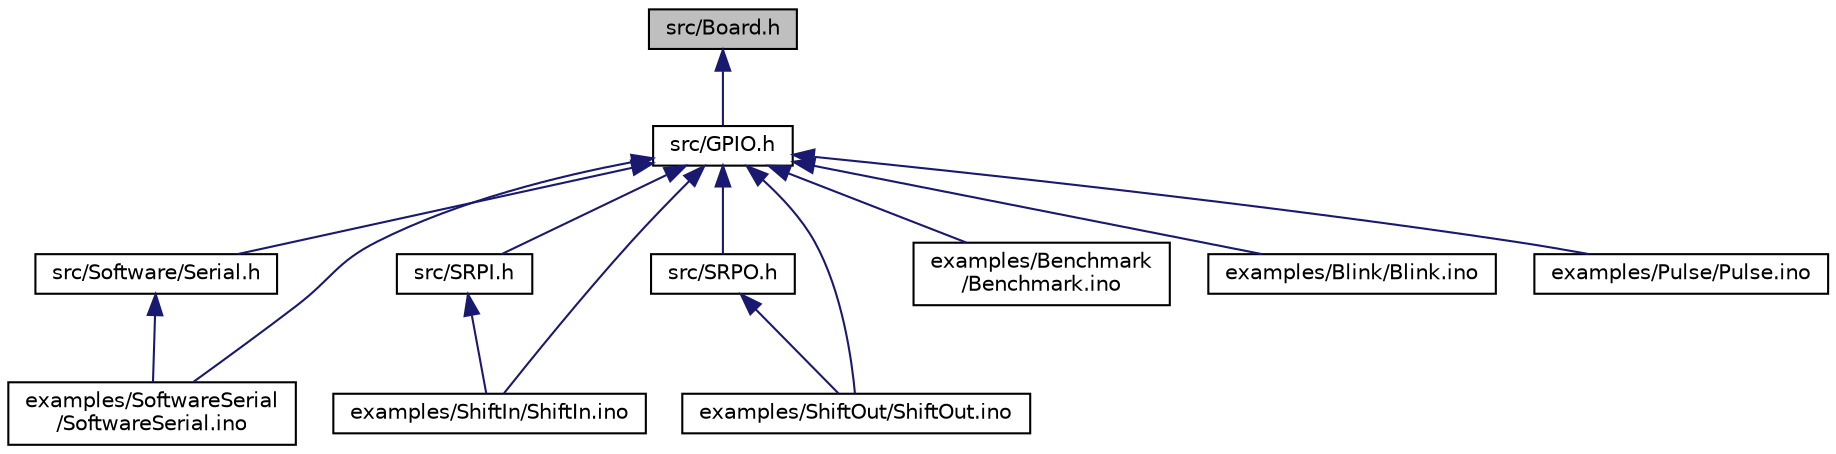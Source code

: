 digraph "src/Board.h"
{
  edge [fontname="Helvetica",fontsize="10",labelfontname="Helvetica",labelfontsize="10"];
  node [fontname="Helvetica",fontsize="10",shape=record];
  Node1 [label="src/Board.h",height=0.2,width=0.4,color="black", fillcolor="grey75", style="filled", fontcolor="black"];
  Node1 -> Node2 [dir="back",color="midnightblue",fontsize="10",style="solid",fontname="Helvetica"];
  Node2 [label="src/GPIO.h",height=0.2,width=0.4,color="black", fillcolor="white", style="filled",URL="$dc/dbe/GPIO_8h.html"];
  Node2 -> Node3 [dir="back",color="midnightblue",fontsize="10",style="solid",fontname="Helvetica"];
  Node3 [label="src/Software/Serial.h",height=0.2,width=0.4,color="black", fillcolor="white", style="filled",URL="$d7/dae/Serial_8h.html"];
  Node3 -> Node4 [dir="back",color="midnightblue",fontsize="10",style="solid",fontname="Helvetica"];
  Node4 [label="examples/SoftwareSerial\l/SoftwareSerial.ino",height=0.2,width=0.4,color="black", fillcolor="white", style="filled",URL="$d8/d56/SoftwareSerial_8ino.html"];
  Node2 -> Node5 [dir="back",color="midnightblue",fontsize="10",style="solid",fontname="Helvetica"];
  Node5 [label="src/SRPI.h",height=0.2,width=0.4,color="black", fillcolor="white", style="filled",URL="$d4/d2e/SRPI_8h.html"];
  Node5 -> Node6 [dir="back",color="midnightblue",fontsize="10",style="solid",fontname="Helvetica"];
  Node6 [label="examples/ShiftIn/ShiftIn.ino",height=0.2,width=0.4,color="black", fillcolor="white", style="filled",URL="$d5/df7/ShiftIn_8ino.html"];
  Node2 -> Node7 [dir="back",color="midnightblue",fontsize="10",style="solid",fontname="Helvetica"];
  Node7 [label="src/SRPO.h",height=0.2,width=0.4,color="black", fillcolor="white", style="filled",URL="$da/d82/SRPO_8h.html"];
  Node7 -> Node8 [dir="back",color="midnightblue",fontsize="10",style="solid",fontname="Helvetica"];
  Node8 [label="examples/ShiftOut/ShiftOut.ino",height=0.2,width=0.4,color="black", fillcolor="white", style="filled",URL="$d1/d63/ShiftOut_8ino.html"];
  Node2 -> Node9 [dir="back",color="midnightblue",fontsize="10",style="solid",fontname="Helvetica"];
  Node9 [label="examples/Benchmark\l/Benchmark.ino",height=0.2,width=0.4,color="black", fillcolor="white", style="filled",URL="$d2/d24/Benchmark_8ino.html"];
  Node2 -> Node10 [dir="back",color="midnightblue",fontsize="10",style="solid",fontname="Helvetica"];
  Node10 [label="examples/Blink/Blink.ino",height=0.2,width=0.4,color="black", fillcolor="white", style="filled",URL="$d7/d9d/Blink_8ino.html"];
  Node2 -> Node11 [dir="back",color="midnightblue",fontsize="10",style="solid",fontname="Helvetica"];
  Node11 [label="examples/Pulse/Pulse.ino",height=0.2,width=0.4,color="black", fillcolor="white", style="filled",URL="$d9/dd9/Pulse_8ino.html"];
  Node2 -> Node6 [dir="back",color="midnightblue",fontsize="10",style="solid",fontname="Helvetica"];
  Node2 -> Node8 [dir="back",color="midnightblue",fontsize="10",style="solid",fontname="Helvetica"];
  Node2 -> Node4 [dir="back",color="midnightblue",fontsize="10",style="solid",fontname="Helvetica"];
}
